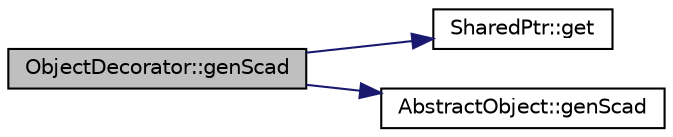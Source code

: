 digraph "ObjectDecorator::genScad"
{
  edge [fontname="Helvetica",fontsize="10",labelfontname="Helvetica",labelfontsize="10"];
  node [fontname="Helvetica",fontsize="10",shape=record];
  rankdir="LR";
  Node1 [label="ObjectDecorator::genScad",height=0.2,width=0.4,color="black", fillcolor="grey75", style="filled" fontcolor="black"];
  Node1 -> Node2 [color="midnightblue",fontsize="10",style="solid",fontname="Helvetica"];
  Node2 [label="SharedPtr::get",height=0.2,width=0.4,color="black", fillcolor="white", style="filled",URL="$classSharedPtr.html#ac747048e189c896c11f0b436d02fc5e1",tooltip="Gets the pointer hold."];
  Node1 -> Node3 [color="midnightblue",fontsize="10",style="solid",fontname="Helvetica"];
  Node3 [label="AbstractObject::genScad",height=0.2,width=0.4,color="black", fillcolor="white", style="filled",URL="$classAbstractObject.html#a6a649119224b5b664e68b324106f8a1b",tooltip="Generate SCAD output for this object."];
}
